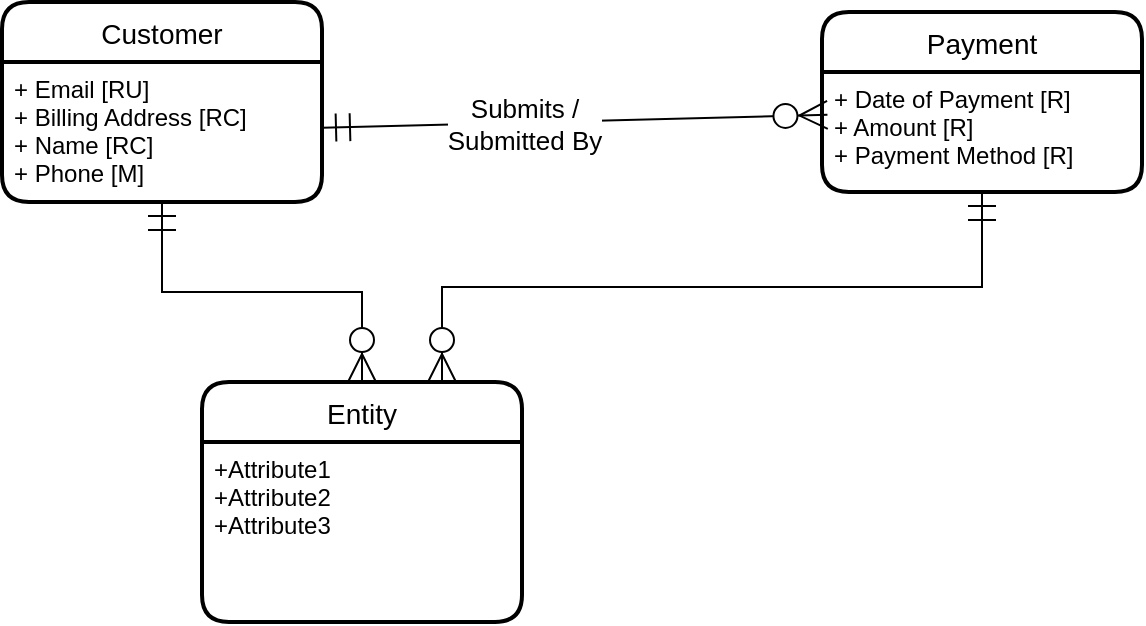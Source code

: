 <mxfile version="13.7.3" type="device"><diagram id="LcsK8QCEvAwPW8Dl1oW4" name="Page-1"><mxGraphModel dx="813" dy="470" grid="1" gridSize="10" guides="1" tooltips="1" connect="1" arrows="1" fold="1" page="1" pageScale="1" pageWidth="850" pageHeight="1100" math="0" shadow="0"><root><mxCell id="0"/><mxCell id="1" parent="0"/><mxCell id="MXrTMzlb6HaBoH0i6WWv-1" value="Customer" style="swimlane;childLayout=stackLayout;horizontal=1;startSize=30;horizontalStack=0;rounded=1;fontSize=14;fontStyle=0;strokeWidth=2;resizeParent=0;resizeLast=1;shadow=0;dashed=0;align=center;" vertex="1" parent="1"><mxGeometry x="90" y="70" width="160" height="100" as="geometry"/></mxCell><mxCell id="MXrTMzlb6HaBoH0i6WWv-2" value="+ Email [RU]&#10;+ Billing Address [RC]&#10;+ Name [RC]&#10;+ Phone [M]" style="align=left;strokeColor=none;fillColor=none;spacingLeft=4;fontSize=12;verticalAlign=top;resizable=0;rotatable=0;part=1;" vertex="1" parent="MXrTMzlb6HaBoH0i6WWv-1"><mxGeometry y="30" width="160" height="70" as="geometry"/></mxCell><mxCell id="MXrTMzlb6HaBoH0i6WWv-5" style="rounded=0;orthogonalLoop=1;jettySize=auto;html=1;entryX=0.017;entryY=0.357;entryDx=0;entryDy=0;entryPerimeter=0;elbow=vertical;endSize=12;startSize=12;endArrow=ERzeroToMany;endFill=1;startArrow=ERmandOne;startFill=0;" edge="1" parent="1" source="MXrTMzlb6HaBoH0i6WWv-2" target="MXrTMzlb6HaBoH0i6WWv-4"><mxGeometry relative="1" as="geometry"/></mxCell><mxCell id="MXrTMzlb6HaBoH0i6WWv-6" value="&lt;font style=&quot;font-size: 13px&quot;&gt;Submits /&lt;br&gt;Submitted By&lt;/font&gt;" style="edgeLabel;html=1;align=center;verticalAlign=middle;resizable=0;points=[];" vertex="1" connectable="0" parent="MXrTMzlb6HaBoH0i6WWv-5"><mxGeometry x="-0.205" relative="1" as="geometry"><mxPoint as="offset"/></mxGeometry></mxCell><mxCell id="MXrTMzlb6HaBoH0i6WWv-3" value="Payment" style="swimlane;childLayout=stackLayout;horizontal=1;startSize=30;horizontalStack=0;rounded=1;fontSize=14;fontStyle=0;strokeWidth=2;resizeParent=0;resizeLast=1;shadow=0;dashed=0;align=center;" vertex="1" parent="1"><mxGeometry x="500" y="75" width="160" height="90" as="geometry"/></mxCell><mxCell id="MXrTMzlb6HaBoH0i6WWv-4" value="+ Date of Payment [R]&#10;+ Amount [R]&#10;+ Payment Method [R]" style="align=left;strokeColor=none;fillColor=none;spacingLeft=4;fontSize=12;verticalAlign=top;resizable=0;rotatable=0;part=1;" vertex="1" parent="MXrTMzlb6HaBoH0i6WWv-3"><mxGeometry y="30" width="160" height="60" as="geometry"/></mxCell><mxCell id="MXrTMzlb6HaBoH0i6WWv-9" style="edgeStyle=elbowEdgeStyle;rounded=0;orthogonalLoop=1;jettySize=auto;html=1;startArrow=ERmandOne;startFill=0;startSize=12;endArrow=ERzeroToMany;endFill=1;endSize=12;elbow=vertical;" edge="1" parent="1" source="MXrTMzlb6HaBoH0i6WWv-2" target="MXrTMzlb6HaBoH0i6WWv-7"><mxGeometry relative="1" as="geometry"/></mxCell><mxCell id="MXrTMzlb6HaBoH0i6WWv-7" value="Entity" style="swimlane;childLayout=stackLayout;horizontal=1;startSize=30;horizontalStack=0;rounded=1;fontSize=14;fontStyle=0;strokeWidth=2;resizeParent=0;resizeLast=1;shadow=0;dashed=0;align=center;" vertex="1" parent="1"><mxGeometry x="190" y="260" width="160" height="120" as="geometry"/></mxCell><mxCell id="MXrTMzlb6HaBoH0i6WWv-8" value="+Attribute1&#10;+Attribute2&#10;+Attribute3" style="align=left;strokeColor=none;fillColor=none;spacingLeft=4;fontSize=12;verticalAlign=top;resizable=0;rotatable=0;part=1;" vertex="1" parent="MXrTMzlb6HaBoH0i6WWv-7"><mxGeometry y="30" width="160" height="90" as="geometry"/></mxCell><mxCell id="MXrTMzlb6HaBoH0i6WWv-10" style="edgeStyle=elbowEdgeStyle;rounded=0;orthogonalLoop=1;jettySize=auto;elbow=vertical;html=1;entryX=0.75;entryY=0;entryDx=0;entryDy=0;startArrow=ERmandOne;startFill=0;startSize=12;endArrow=ERzeroToMany;endFill=1;endSize=12;" edge="1" parent="1" source="MXrTMzlb6HaBoH0i6WWv-4" target="MXrTMzlb6HaBoH0i6WWv-7"><mxGeometry relative="1" as="geometry"/></mxCell></root></mxGraphModel></diagram></mxfile>